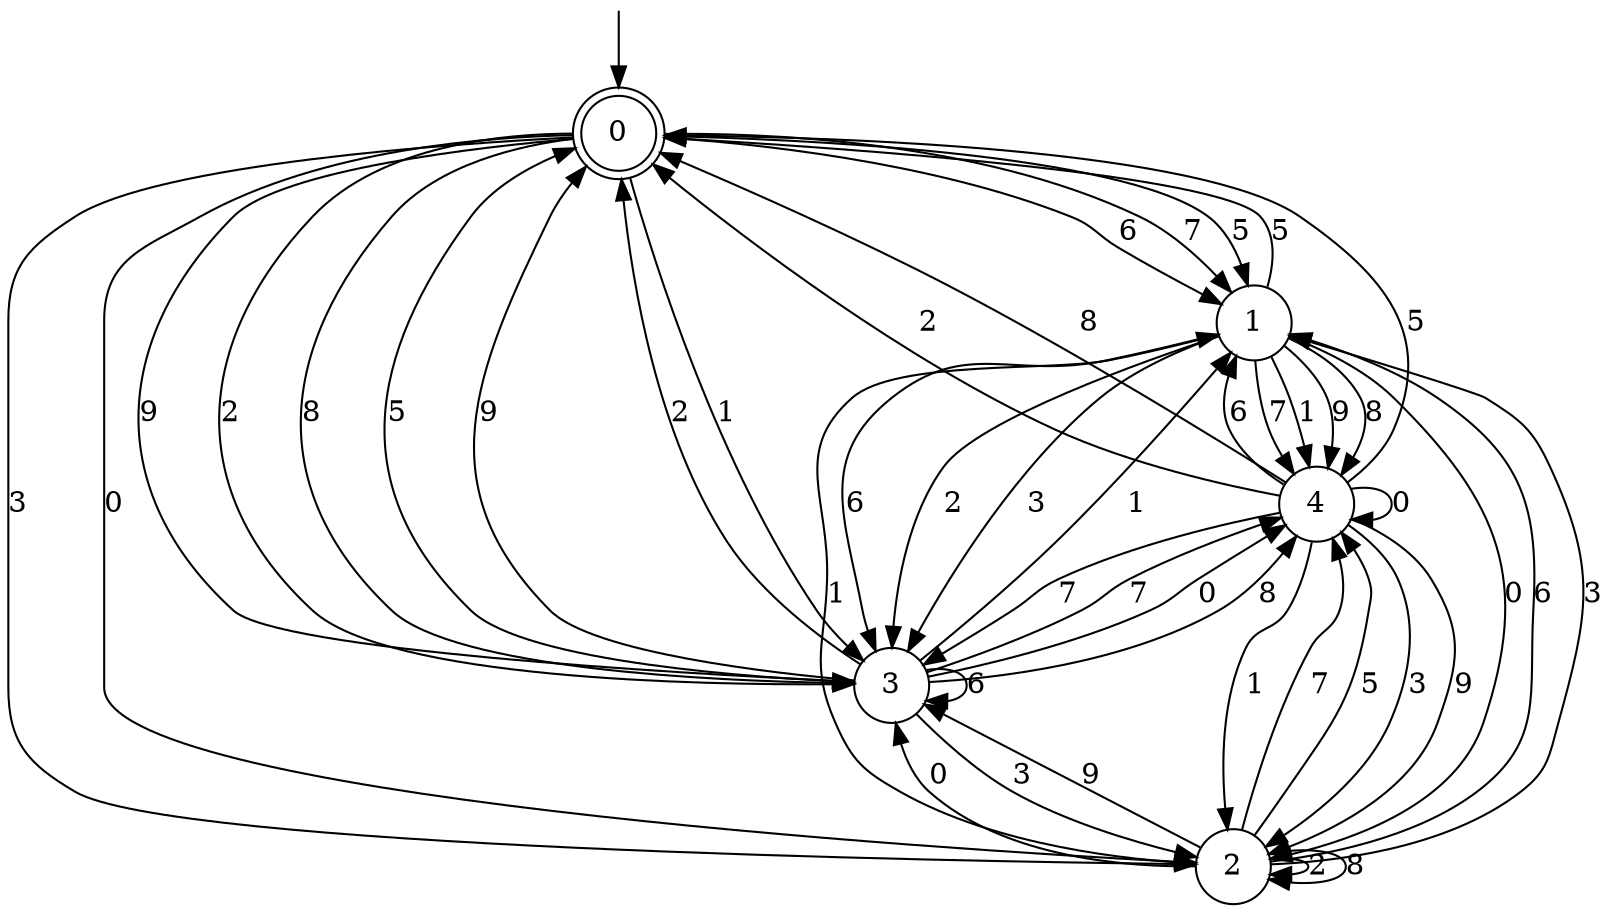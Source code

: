 digraph g {

	s0 [shape="doublecircle" label="0"];
	s1 [shape="circle" label="1"];
	s2 [shape="circle" label="2"];
	s3 [shape="circle" label="3"];
	s4 [shape="circle" label="4"];
	s0 -> s1 [label="6"];
	s0 -> s1 [label="7"];
	s0 -> s2 [label="3"];
	s0 -> s1 [label="5"];
	s0 -> s3 [label="1"];
	s0 -> s3 [label="9"];
	s0 -> s2 [label="0"];
	s0 -> s3 [label="2"];
	s0 -> s3 [label="8"];
	s1 -> s3 [label="6"];
	s1 -> s4 [label="7"];
	s1 -> s3 [label="3"];
	s1 -> s0 [label="5"];
	s1 -> s4 [label="1"];
	s1 -> s4 [label="9"];
	s1 -> s2 [label="0"];
	s1 -> s3 [label="2"];
	s1 -> s4 [label="8"];
	s2 -> s1 [label="6"];
	s2 -> s4 [label="7"];
	s2 -> s1 [label="3"];
	s2 -> s4 [label="5"];
	s2 -> s1 [label="1"];
	s2 -> s3 [label="9"];
	s2 -> s3 [label="0"];
	s2 -> s2 [label="2"];
	s2 -> s2 [label="8"];
	s3 -> s3 [label="6"];
	s3 -> s4 [label="7"];
	s3 -> s2 [label="3"];
	s3 -> s0 [label="5"];
	s3 -> s1 [label="1"];
	s3 -> s0 [label="9"];
	s3 -> s4 [label="0"];
	s3 -> s0 [label="2"];
	s3 -> s4 [label="8"];
	s4 -> s1 [label="6"];
	s4 -> s3 [label="7"];
	s4 -> s2 [label="3"];
	s4 -> s0 [label="5"];
	s4 -> s2 [label="1"];
	s4 -> s2 [label="9"];
	s4 -> s4 [label="0"];
	s4 -> s0 [label="2"];
	s4 -> s0 [label="8"];

__start0 [label="" shape="none" width="0" height="0"];
__start0 -> s0;

}
